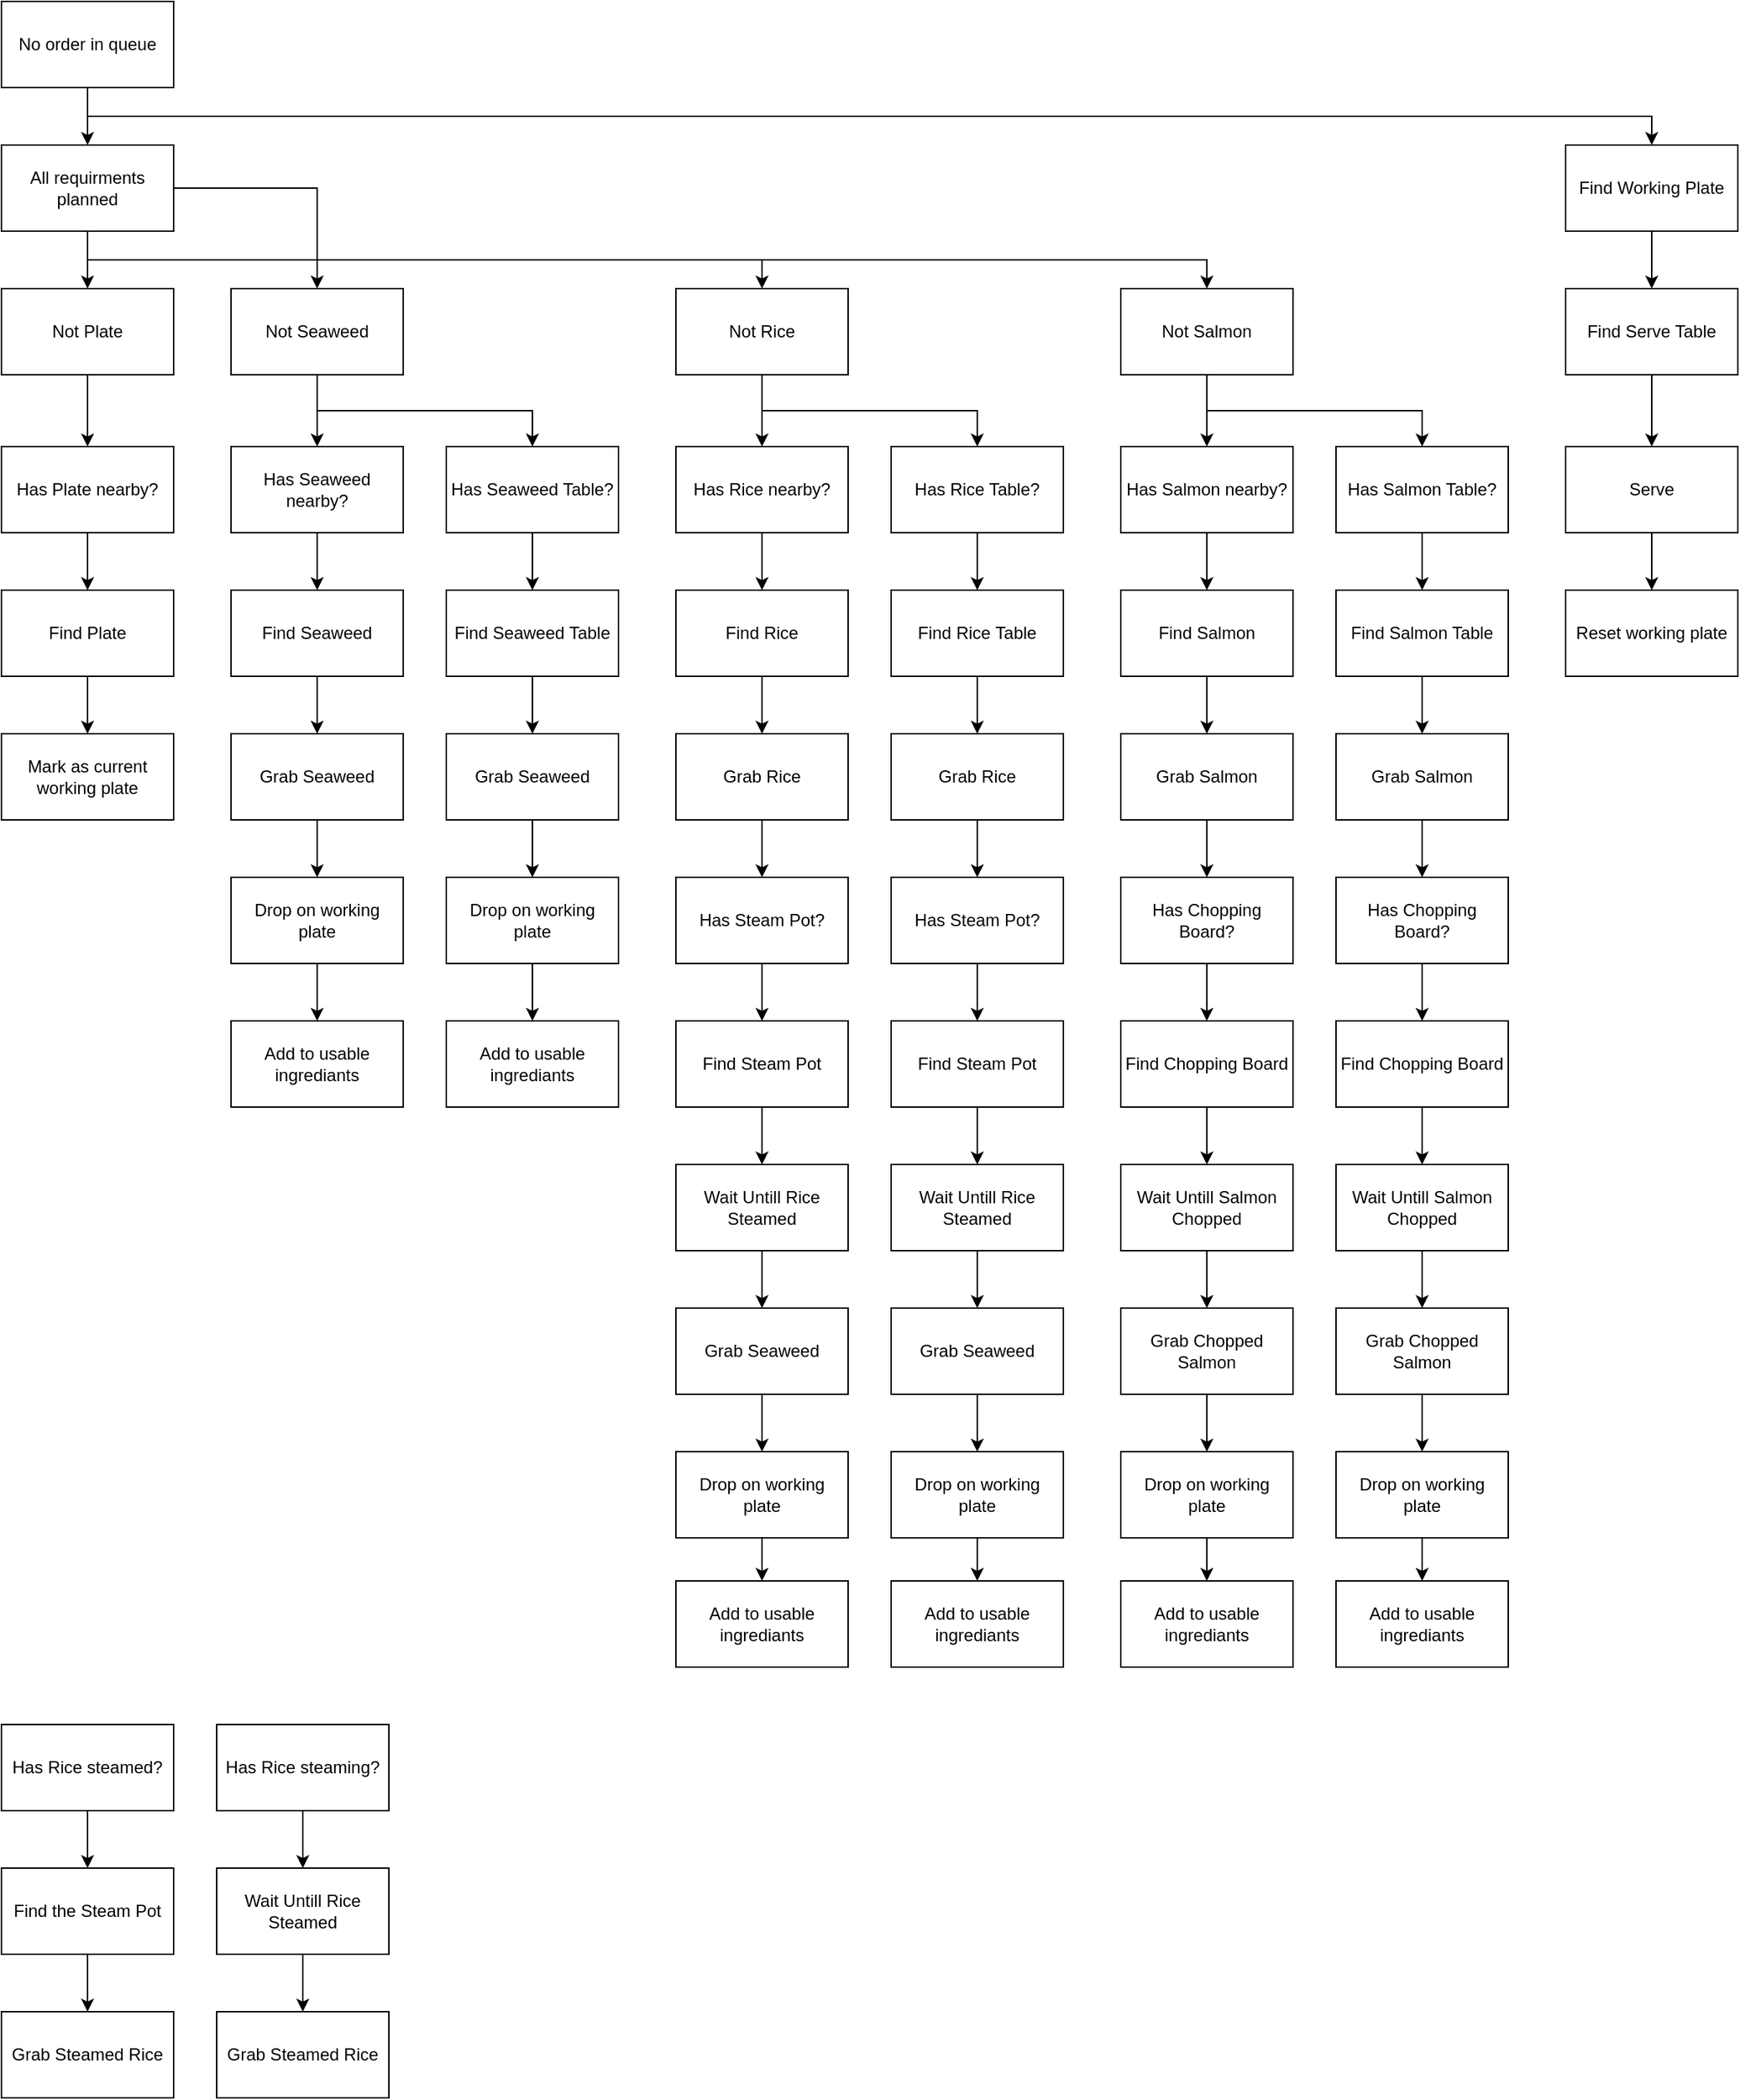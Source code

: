 <mxfile version="20.7.4" type="device"><diagram id="QrXGPA2lz0WJAmRanppE" name="NPC Design"><mxGraphModel dx="2694" dy="1243" grid="1" gridSize="10" guides="1" tooltips="1" connect="1" arrows="1" fold="1" page="1" pageScale="1" pageWidth="850" pageHeight="1100" math="0" shadow="0"><root><mxCell id="0"/><mxCell id="1" parent="0"/><mxCell id="VrhD2SoLIojtId_Nl57X-13" style="edgeStyle=elbowEdgeStyle;rounded=0;orthogonalLoop=1;jettySize=auto;html=1;elbow=vertical;" edge="1" parent="1" source="VrhD2SoLIojtId_Nl57X-8" target="VrhD2SoLIojtId_Nl57X-11"><mxGeometry relative="1" as="geometry"/></mxCell><mxCell id="j0DtVR5-zMIm_v8EddaR-72" style="edgeStyle=elbowEdgeStyle;rounded=0;orthogonalLoop=1;jettySize=auto;elbow=vertical;html=1;" edge="1" parent="1" source="VrhD2SoLIojtId_Nl57X-8" target="j0DtVR5-zMIm_v8EddaR-65"><mxGeometry relative="1" as="geometry"/></mxCell><mxCell id="VrhD2SoLIojtId_Nl57X-8" value="No order in queue" style="rounded=0;whiteSpace=wrap;html=1;spacing=4;" vertex="1" parent="1"><mxGeometry x="80" y="80" width="120" height="60" as="geometry"/></mxCell><mxCell id="VrhD2SoLIojtId_Nl57X-15" style="edgeStyle=orthogonalEdgeStyle;rounded=0;orthogonalLoop=1;jettySize=auto;html=1;" edge="1" parent="1" source="VrhD2SoLIojtId_Nl57X-11" target="VrhD2SoLIojtId_Nl57X-14"><mxGeometry relative="1" as="geometry"/></mxCell><mxCell id="VrhD2SoLIojtId_Nl57X-18" style="edgeStyle=elbowEdgeStyle;rounded=0;orthogonalLoop=1;jettySize=auto;html=1;elbow=vertical;" edge="1" parent="1" source="VrhD2SoLIojtId_Nl57X-11" target="VrhD2SoLIojtId_Nl57X-16"><mxGeometry relative="1" as="geometry"/></mxCell><mxCell id="VrhD2SoLIojtId_Nl57X-19" style="edgeStyle=elbowEdgeStyle;rounded=0;orthogonalLoop=1;jettySize=auto;elbow=vertical;html=1;" edge="1" parent="1" source="VrhD2SoLIojtId_Nl57X-11" target="VrhD2SoLIojtId_Nl57X-17"><mxGeometry relative="1" as="geometry"/></mxCell><mxCell id="VrhD2SoLIojtId_Nl57X-124" style="edgeStyle=elbowEdgeStyle;rounded=0;orthogonalLoop=1;jettySize=auto;elbow=vertical;html=1;" edge="1" parent="1" source="VrhD2SoLIojtId_Nl57X-11" target="VrhD2SoLIojtId_Nl57X-117"><mxGeometry relative="1" as="geometry"/></mxCell><mxCell id="VrhD2SoLIojtId_Nl57X-11" value="All requirments planned" style="rounded=0;whiteSpace=wrap;html=1;spacing=4;" vertex="1" parent="1"><mxGeometry x="80" y="180" width="120" height="60" as="geometry"/></mxCell><mxCell id="VrhD2SoLIojtId_Nl57X-21" style="edgeStyle=elbowEdgeStyle;rounded=0;orthogonalLoop=1;jettySize=auto;elbow=vertical;html=1;" edge="1" parent="1" source="VrhD2SoLIojtId_Nl57X-14" target="VrhD2SoLIojtId_Nl57X-20"><mxGeometry relative="1" as="geometry"/></mxCell><mxCell id="VrhD2SoLIojtId_Nl57X-52" style="edgeStyle=elbowEdgeStyle;rounded=0;orthogonalLoop=1;jettySize=auto;elbow=vertical;html=1;" edge="1" parent="1" source="VrhD2SoLIojtId_Nl57X-14" target="VrhD2SoLIojtId_Nl57X-51"><mxGeometry relative="1" as="geometry"/></mxCell><mxCell id="VrhD2SoLIojtId_Nl57X-14" value="Not Seaweed" style="rounded=0;whiteSpace=wrap;html=1;spacing=4;" vertex="1" parent="1"><mxGeometry x="240" y="280" width="120" height="60" as="geometry"/></mxCell><mxCell id="VrhD2SoLIojtId_Nl57X-27" style="edgeStyle=elbowEdgeStyle;rounded=0;orthogonalLoop=1;jettySize=auto;elbow=vertical;html=1;" edge="1" parent="1" source="VrhD2SoLIojtId_Nl57X-16" target="VrhD2SoLIojtId_Nl57X-26"><mxGeometry relative="1" as="geometry"/></mxCell><mxCell id="VrhD2SoLIojtId_Nl57X-62" style="edgeStyle=elbowEdgeStyle;rounded=0;orthogonalLoop=1;jettySize=auto;elbow=vertical;html=1;" edge="1" parent="1" source="VrhD2SoLIojtId_Nl57X-16" target="VrhD2SoLIojtId_Nl57X-58"><mxGeometry relative="1" as="geometry"/></mxCell><mxCell id="VrhD2SoLIojtId_Nl57X-16" value="Not Rice" style="rounded=0;whiteSpace=wrap;html=1;spacing=4;" vertex="1" parent="1"><mxGeometry x="550" y="280" width="120" height="60" as="geometry"/></mxCell><mxCell id="VrhD2SoLIojtId_Nl57X-50" style="edgeStyle=elbowEdgeStyle;rounded=0;orthogonalLoop=1;jettySize=auto;elbow=vertical;html=1;" edge="1" parent="1" source="VrhD2SoLIojtId_Nl57X-17" target="VrhD2SoLIojtId_Nl57X-40"><mxGeometry relative="1" as="geometry"><mxPoint x="920" y="350" as="sourcePoint"/></mxGeometry></mxCell><mxCell id="VrhD2SoLIojtId_Nl57X-100" style="edgeStyle=elbowEdgeStyle;rounded=0;orthogonalLoop=1;jettySize=auto;elbow=vertical;html=1;" edge="1" parent="1" source="VrhD2SoLIojtId_Nl57X-17" target="VrhD2SoLIojtId_Nl57X-98"><mxGeometry relative="1" as="geometry"><mxPoint x="920" y="350" as="sourcePoint"/></mxGeometry></mxCell><mxCell id="VrhD2SoLIojtId_Nl57X-17" value="Not Salmon" style="rounded=0;whiteSpace=wrap;html=1;spacing=4;" vertex="1" parent="1"><mxGeometry x="860" y="280" width="120" height="60" as="geometry"/></mxCell><mxCell id="VrhD2SoLIojtId_Nl57X-23" style="edgeStyle=elbowEdgeStyle;rounded=0;orthogonalLoop=1;jettySize=auto;elbow=vertical;html=1;" edge="1" parent="1" source="VrhD2SoLIojtId_Nl57X-20" target="VrhD2SoLIojtId_Nl57X-22"><mxGeometry relative="1" as="geometry"/></mxCell><mxCell id="VrhD2SoLIojtId_Nl57X-20" value="Has Seaweed Table?" style="rounded=0;whiteSpace=wrap;html=1;spacing=4;" vertex="1" parent="1"><mxGeometry x="390" y="390" width="120" height="60" as="geometry"/></mxCell><mxCell id="VrhD2SoLIojtId_Nl57X-25" style="edgeStyle=elbowEdgeStyle;rounded=0;orthogonalLoop=1;jettySize=auto;elbow=vertical;html=1;" edge="1" parent="1" source="VrhD2SoLIojtId_Nl57X-22" target="VrhD2SoLIojtId_Nl57X-24"><mxGeometry relative="1" as="geometry"/></mxCell><mxCell id="VrhD2SoLIojtId_Nl57X-22" value="Find Seaweed Table" style="rounded=0;whiteSpace=wrap;html=1;spacing=4;" vertex="1" parent="1"><mxGeometry x="390" y="490" width="120" height="60" as="geometry"/></mxCell><mxCell id="j0DtVR5-zMIm_v8EddaR-17" style="edgeStyle=elbowEdgeStyle;rounded=0;orthogonalLoop=1;jettySize=auto;elbow=vertical;html=1;" edge="1" parent="1" source="VrhD2SoLIojtId_Nl57X-24" target="j0DtVR5-zMIm_v8EddaR-16"><mxGeometry relative="1" as="geometry"/></mxCell><mxCell id="VrhD2SoLIojtId_Nl57X-24" value="Grab Seaweed" style="rounded=0;whiteSpace=wrap;html=1;spacing=4;" vertex="1" parent="1"><mxGeometry x="390" y="590" width="120" height="60" as="geometry"/></mxCell><mxCell id="VrhD2SoLIojtId_Nl57X-29" style="edgeStyle=elbowEdgeStyle;rounded=0;orthogonalLoop=1;jettySize=auto;elbow=vertical;html=1;" edge="1" parent="1" source="VrhD2SoLIojtId_Nl57X-26" target="VrhD2SoLIojtId_Nl57X-28"><mxGeometry relative="1" as="geometry"/></mxCell><mxCell id="VrhD2SoLIojtId_Nl57X-26" value="Has Rice Table?" style="rounded=0;whiteSpace=wrap;html=1;spacing=4;" vertex="1" parent="1"><mxGeometry x="700" y="390" width="120" height="60" as="geometry"/></mxCell><mxCell id="VrhD2SoLIojtId_Nl57X-31" style="edgeStyle=elbowEdgeStyle;rounded=0;orthogonalLoop=1;jettySize=auto;elbow=vertical;html=1;" edge="1" parent="1" source="VrhD2SoLIojtId_Nl57X-28" target="VrhD2SoLIojtId_Nl57X-30"><mxGeometry relative="1" as="geometry"/></mxCell><mxCell id="VrhD2SoLIojtId_Nl57X-28" value="Find Rice&amp;nbsp;Table" style="rounded=0;whiteSpace=wrap;html=1;spacing=4;" vertex="1" parent="1"><mxGeometry x="700" y="490" width="120" height="60" as="geometry"/></mxCell><mxCell id="VrhD2SoLIojtId_Nl57X-34" style="edgeStyle=elbowEdgeStyle;rounded=0;orthogonalLoop=1;jettySize=auto;elbow=vertical;html=1;" edge="1" parent="1" source="VrhD2SoLIojtId_Nl57X-30" target="VrhD2SoLIojtId_Nl57X-33"><mxGeometry relative="1" as="geometry"/></mxCell><mxCell id="VrhD2SoLIojtId_Nl57X-30" value="Grab Rice" style="rounded=0;whiteSpace=wrap;html=1;spacing=4;" vertex="1" parent="1"><mxGeometry x="700" y="590" width="120" height="60" as="geometry"/></mxCell><mxCell id="VrhD2SoLIojtId_Nl57X-37" style="edgeStyle=elbowEdgeStyle;rounded=0;orthogonalLoop=1;jettySize=auto;elbow=vertical;html=1;" edge="1" parent="1" source="VrhD2SoLIojtId_Nl57X-33" target="VrhD2SoLIojtId_Nl57X-35"><mxGeometry relative="1" as="geometry"/></mxCell><mxCell id="VrhD2SoLIojtId_Nl57X-33" value="Has Steam Pot?" style="rounded=0;whiteSpace=wrap;html=1;spacing=4;" vertex="1" parent="1"><mxGeometry x="700" y="690" width="120" height="60" as="geometry"/></mxCell><mxCell id="j0DtVR5-zMIm_v8EddaR-64" style="edgeStyle=elbowEdgeStyle;rounded=0;orthogonalLoop=1;jettySize=auto;elbow=vertical;html=1;" edge="1" parent="1" source="VrhD2SoLIojtId_Nl57X-35" target="j0DtVR5-zMIm_v8EddaR-58"><mxGeometry relative="1" as="geometry"/></mxCell><mxCell id="VrhD2SoLIojtId_Nl57X-35" value="Find Steam Pot" style="rounded=0;whiteSpace=wrap;html=1;spacing=4;" vertex="1" parent="1"><mxGeometry x="700" y="790" width="120" height="60" as="geometry"/></mxCell><mxCell id="VrhD2SoLIojtId_Nl57X-39" style="edgeStyle=elbowEdgeStyle;rounded=0;orthogonalLoop=1;jettySize=auto;elbow=vertical;html=1;" edge="1" parent="1" source="VrhD2SoLIojtId_Nl57X-40" target="VrhD2SoLIojtId_Nl57X-42"><mxGeometry relative="1" as="geometry"/></mxCell><mxCell id="VrhD2SoLIojtId_Nl57X-40" value="Has Salmon Table?" style="rounded=0;whiteSpace=wrap;html=1;spacing=4;" vertex="1" parent="1"><mxGeometry x="1010" y="390" width="120" height="60" as="geometry"/></mxCell><mxCell id="VrhD2SoLIojtId_Nl57X-41" style="edgeStyle=elbowEdgeStyle;rounded=0;orthogonalLoop=1;jettySize=auto;elbow=vertical;html=1;" edge="1" parent="1" source="VrhD2SoLIojtId_Nl57X-42" target="VrhD2SoLIojtId_Nl57X-44"><mxGeometry relative="1" as="geometry"/></mxCell><mxCell id="VrhD2SoLIojtId_Nl57X-42" value="Find Salmon Table" style="rounded=0;whiteSpace=wrap;html=1;spacing=4;" vertex="1" parent="1"><mxGeometry x="1010" y="490" width="120" height="60" as="geometry"/></mxCell><mxCell id="VrhD2SoLIojtId_Nl57X-43" style="edgeStyle=elbowEdgeStyle;rounded=0;orthogonalLoop=1;jettySize=auto;elbow=vertical;html=1;" edge="1" parent="1" source="VrhD2SoLIojtId_Nl57X-44" target="VrhD2SoLIojtId_Nl57X-46"><mxGeometry relative="1" as="geometry"/></mxCell><mxCell id="VrhD2SoLIojtId_Nl57X-44" value="Grab Salmon" style="rounded=0;whiteSpace=wrap;html=1;spacing=4;" vertex="1" parent="1"><mxGeometry x="1010" y="590" width="120" height="60" as="geometry"/></mxCell><mxCell id="VrhD2SoLIojtId_Nl57X-45" style="edgeStyle=elbowEdgeStyle;rounded=0;orthogonalLoop=1;jettySize=auto;elbow=vertical;html=1;" edge="1" parent="1" source="VrhD2SoLIojtId_Nl57X-46" target="VrhD2SoLIojtId_Nl57X-48"><mxGeometry relative="1" as="geometry"/></mxCell><mxCell id="VrhD2SoLIojtId_Nl57X-46" value="Has Chopping Board?" style="rounded=0;whiteSpace=wrap;html=1;spacing=4;" vertex="1" parent="1"><mxGeometry x="1010" y="690" width="120" height="60" as="geometry"/></mxCell><mxCell id="VrhD2SoLIojtId_Nl57X-47" style="edgeStyle=elbowEdgeStyle;rounded=0;orthogonalLoop=1;jettySize=auto;elbow=vertical;html=1;" edge="1" parent="1" source="VrhD2SoLIojtId_Nl57X-48" target="VrhD2SoLIojtId_Nl57X-49"><mxGeometry relative="1" as="geometry"/></mxCell><mxCell id="VrhD2SoLIojtId_Nl57X-48" value="Find Chopping Board" style="rounded=0;whiteSpace=wrap;html=1;spacing=4;" vertex="1" parent="1"><mxGeometry x="1010" y="790" width="120" height="60" as="geometry"/></mxCell><mxCell id="VrhD2SoLIojtId_Nl57X-116" style="edgeStyle=elbowEdgeStyle;rounded=0;orthogonalLoop=1;jettySize=auto;elbow=vertical;html=1;" edge="1" parent="1" source="VrhD2SoLIojtId_Nl57X-49" target="VrhD2SoLIojtId_Nl57X-115"><mxGeometry relative="1" as="geometry"/></mxCell><mxCell id="VrhD2SoLIojtId_Nl57X-49" value="Wait Untill Salmon Chopped" style="rounded=0;whiteSpace=wrap;html=1;spacing=4;" vertex="1" parent="1"><mxGeometry x="1010" y="890" width="120" height="60" as="geometry"/></mxCell><mxCell id="VrhD2SoLIojtId_Nl57X-54" style="edgeStyle=elbowEdgeStyle;rounded=0;orthogonalLoop=1;jettySize=auto;elbow=vertical;html=1;" edge="1" parent="1" source="VrhD2SoLIojtId_Nl57X-51" target="VrhD2SoLIojtId_Nl57X-53"><mxGeometry relative="1" as="geometry"/></mxCell><mxCell id="VrhD2SoLIojtId_Nl57X-51" value="Has Seaweed nearby?" style="rounded=0;whiteSpace=wrap;html=1;spacing=4;" vertex="1" parent="1"><mxGeometry x="240" y="390" width="120" height="60" as="geometry"/></mxCell><mxCell id="VrhD2SoLIojtId_Nl57X-56" style="edgeStyle=elbowEdgeStyle;rounded=0;orthogonalLoop=1;jettySize=auto;elbow=vertical;html=1;" edge="1" parent="1" source="VrhD2SoLIojtId_Nl57X-53" target="VrhD2SoLIojtId_Nl57X-55"><mxGeometry relative="1" as="geometry"/></mxCell><mxCell id="VrhD2SoLIojtId_Nl57X-53" value="Find Seaweed" style="rounded=0;whiteSpace=wrap;html=1;spacing=4;" vertex="1" parent="1"><mxGeometry x="240" y="490" width="120" height="60" as="geometry"/></mxCell><mxCell id="j0DtVR5-zMIm_v8EddaR-15" style="edgeStyle=elbowEdgeStyle;rounded=0;orthogonalLoop=1;jettySize=auto;elbow=vertical;html=1;" edge="1" parent="1" source="VrhD2SoLIojtId_Nl57X-55" target="j0DtVR5-zMIm_v8EddaR-14"><mxGeometry relative="1" as="geometry"/></mxCell><mxCell id="VrhD2SoLIojtId_Nl57X-55" value="Grab Seaweed" style="rounded=0;whiteSpace=wrap;html=1;spacing=4;" vertex="1" parent="1"><mxGeometry x="240" y="590" width="120" height="60" as="geometry"/></mxCell><mxCell id="VrhD2SoLIojtId_Nl57X-57" style="edgeStyle=elbowEdgeStyle;rounded=0;orthogonalLoop=1;jettySize=auto;elbow=vertical;html=1;" edge="1" parent="1" source="VrhD2SoLIojtId_Nl57X-58" target="VrhD2SoLIojtId_Nl57X-60"><mxGeometry relative="1" as="geometry"/></mxCell><mxCell id="VrhD2SoLIojtId_Nl57X-58" value="Has Rice nearby?" style="rounded=0;whiteSpace=wrap;html=1;spacing=4;" vertex="1" parent="1"><mxGeometry x="550" y="390" width="120" height="60" as="geometry"/></mxCell><mxCell id="VrhD2SoLIojtId_Nl57X-59" style="edgeStyle=elbowEdgeStyle;rounded=0;orthogonalLoop=1;jettySize=auto;elbow=vertical;html=1;" edge="1" parent="1" source="VrhD2SoLIojtId_Nl57X-60" target="VrhD2SoLIojtId_Nl57X-61"><mxGeometry relative="1" as="geometry"/></mxCell><mxCell id="VrhD2SoLIojtId_Nl57X-60" value="Find Rice" style="rounded=0;whiteSpace=wrap;html=1;spacing=4;" vertex="1" parent="1"><mxGeometry x="550" y="490" width="120" height="60" as="geometry"/></mxCell><mxCell id="VrhD2SoLIojtId_Nl57X-81" style="edgeStyle=elbowEdgeStyle;rounded=0;orthogonalLoop=1;jettySize=auto;elbow=vertical;html=1;" edge="1" parent="1" source="VrhD2SoLIojtId_Nl57X-61" target="VrhD2SoLIojtId_Nl57X-76"><mxGeometry relative="1" as="geometry"/></mxCell><mxCell id="VrhD2SoLIojtId_Nl57X-61" value="Grab Rice" style="rounded=0;whiteSpace=wrap;html=1;spacing=4;" vertex="1" parent="1"><mxGeometry x="550" y="590" width="120" height="60" as="geometry"/></mxCell><mxCell id="VrhD2SoLIojtId_Nl57X-75" style="edgeStyle=elbowEdgeStyle;rounded=0;orthogonalLoop=1;jettySize=auto;elbow=vertical;html=1;" edge="1" parent="1" source="VrhD2SoLIojtId_Nl57X-76" target="VrhD2SoLIojtId_Nl57X-78"><mxGeometry relative="1" as="geometry"/></mxCell><mxCell id="VrhD2SoLIojtId_Nl57X-76" value="Has Steam Pot?" style="rounded=0;whiteSpace=wrap;html=1;spacing=4;" vertex="1" parent="1"><mxGeometry x="550" y="690" width="120" height="60" as="geometry"/></mxCell><mxCell id="VrhD2SoLIojtId_Nl57X-77" style="edgeStyle=elbowEdgeStyle;rounded=0;orthogonalLoop=1;jettySize=auto;elbow=vertical;html=1;" edge="1" parent="1" source="VrhD2SoLIojtId_Nl57X-78" target="VrhD2SoLIojtId_Nl57X-79"><mxGeometry relative="1" as="geometry"/></mxCell><mxCell id="VrhD2SoLIojtId_Nl57X-78" value="Find Steam Pot" style="rounded=0;whiteSpace=wrap;html=1;spacing=4;" vertex="1" parent="1"><mxGeometry x="550" y="790" width="120" height="60" as="geometry"/></mxCell><mxCell id="j0DtVR5-zMIm_v8EddaR-56" style="edgeStyle=elbowEdgeStyle;rounded=0;orthogonalLoop=1;jettySize=auto;elbow=vertical;html=1;" edge="1" parent="1" source="VrhD2SoLIojtId_Nl57X-79" target="j0DtVR5-zMIm_v8EddaR-52"><mxGeometry relative="1" as="geometry"/></mxCell><mxCell id="VrhD2SoLIojtId_Nl57X-79" value="Wait Untill&amp;nbsp;Rice Steamed" style="rounded=0;whiteSpace=wrap;html=1;spacing=4;" vertex="1" parent="1"><mxGeometry x="550" y="890" width="120" height="60" as="geometry"/></mxCell><mxCell id="VrhD2SoLIojtId_Nl57X-112" style="edgeStyle=elbowEdgeStyle;rounded=0;orthogonalLoop=1;jettySize=auto;elbow=vertical;html=1;" edge="1" parent="1" source="VrhD2SoLIojtId_Nl57X-98" target="VrhD2SoLIojtId_Nl57X-101"><mxGeometry relative="1" as="geometry"/></mxCell><mxCell id="VrhD2SoLIojtId_Nl57X-98" value="Has Salmon nearby?" style="rounded=0;whiteSpace=wrap;html=1;spacing=4;" vertex="1" parent="1"><mxGeometry x="860" y="390" width="120" height="60" as="geometry"/></mxCell><mxCell id="VrhD2SoLIojtId_Nl57X-111" style="edgeStyle=elbowEdgeStyle;rounded=0;orthogonalLoop=1;jettySize=auto;elbow=vertical;html=1;" edge="1" parent="1" source="VrhD2SoLIojtId_Nl57X-101" target="VrhD2SoLIojtId_Nl57X-103"><mxGeometry relative="1" as="geometry"/></mxCell><mxCell id="VrhD2SoLIojtId_Nl57X-101" value="Find Salmon" style="rounded=0;whiteSpace=wrap;html=1;spacing=4;" vertex="1" parent="1"><mxGeometry x="860" y="490" width="120" height="60" as="geometry"/></mxCell><mxCell id="VrhD2SoLIojtId_Nl57X-102" style="edgeStyle=elbowEdgeStyle;rounded=0;orthogonalLoop=1;jettySize=auto;elbow=vertical;html=1;" edge="1" parent="1" source="VrhD2SoLIojtId_Nl57X-103" target="VrhD2SoLIojtId_Nl57X-105"><mxGeometry relative="1" as="geometry"/></mxCell><mxCell id="VrhD2SoLIojtId_Nl57X-103" value="Grab Salmon" style="rounded=0;whiteSpace=wrap;html=1;spacing=4;" vertex="1" parent="1"><mxGeometry x="860" y="590" width="120" height="60" as="geometry"/></mxCell><mxCell id="VrhD2SoLIojtId_Nl57X-104" style="edgeStyle=elbowEdgeStyle;rounded=0;orthogonalLoop=1;jettySize=auto;elbow=vertical;html=1;" edge="1" parent="1" source="VrhD2SoLIojtId_Nl57X-105" target="VrhD2SoLIojtId_Nl57X-107"><mxGeometry relative="1" as="geometry"/></mxCell><mxCell id="VrhD2SoLIojtId_Nl57X-105" value="Has Chopping Board?" style="rounded=0;whiteSpace=wrap;html=1;spacing=4;" vertex="1" parent="1"><mxGeometry x="860" y="690" width="120" height="60" as="geometry"/></mxCell><mxCell id="VrhD2SoLIojtId_Nl57X-106" style="edgeStyle=elbowEdgeStyle;rounded=0;orthogonalLoop=1;jettySize=auto;elbow=vertical;html=1;" edge="1" parent="1" source="VrhD2SoLIojtId_Nl57X-107" target="VrhD2SoLIojtId_Nl57X-108"><mxGeometry relative="1" as="geometry"/></mxCell><mxCell id="VrhD2SoLIojtId_Nl57X-107" value="Find Chopping Board" style="rounded=0;whiteSpace=wrap;html=1;spacing=4;" vertex="1" parent="1"><mxGeometry x="860" y="790" width="120" height="60" as="geometry"/></mxCell><mxCell id="VrhD2SoLIojtId_Nl57X-114" style="edgeStyle=elbowEdgeStyle;rounded=0;orthogonalLoop=1;jettySize=auto;elbow=vertical;html=1;" edge="1" parent="1" source="VrhD2SoLIojtId_Nl57X-108" target="VrhD2SoLIojtId_Nl57X-113"><mxGeometry relative="1" as="geometry"/></mxCell><mxCell id="VrhD2SoLIojtId_Nl57X-108" value="Wait Untill Salmon Chopped" style="rounded=0;whiteSpace=wrap;html=1;spacing=4;" vertex="1" parent="1"><mxGeometry x="860" y="890" width="120" height="60" as="geometry"/></mxCell><mxCell id="j0DtVR5-zMIm_v8EddaR-33" style="edgeStyle=elbowEdgeStyle;rounded=0;orthogonalLoop=1;jettySize=auto;elbow=vertical;html=1;" edge="1" parent="1" source="VrhD2SoLIojtId_Nl57X-113" target="j0DtVR5-zMIm_v8EddaR-31"><mxGeometry relative="1" as="geometry"/></mxCell><mxCell id="VrhD2SoLIojtId_Nl57X-113" value="Grab Chopped Salmon" style="rounded=0;whiteSpace=wrap;html=1;spacing=4;" vertex="1" parent="1"><mxGeometry x="860" y="990" width="120" height="60" as="geometry"/></mxCell><mxCell id="j0DtVR5-zMIm_v8EddaR-37" style="edgeStyle=elbowEdgeStyle;rounded=0;orthogonalLoop=1;jettySize=auto;elbow=vertical;html=1;" edge="1" parent="1" source="VrhD2SoLIojtId_Nl57X-115" target="j0DtVR5-zMIm_v8EddaR-35"><mxGeometry relative="1" as="geometry"/></mxCell><mxCell id="VrhD2SoLIojtId_Nl57X-115" value="Grab Chopped Salmon" style="rounded=0;whiteSpace=wrap;html=1;spacing=4;" vertex="1" parent="1"><mxGeometry x="1010" y="990" width="120" height="60" as="geometry"/></mxCell><mxCell id="VrhD2SoLIojtId_Nl57X-119" style="edgeStyle=elbowEdgeStyle;rounded=0;orthogonalLoop=1;jettySize=auto;elbow=vertical;html=1;" edge="1" parent="1" source="VrhD2SoLIojtId_Nl57X-117" target="VrhD2SoLIojtId_Nl57X-118"><mxGeometry relative="1" as="geometry"><mxPoint x="290" y="340" as="sourcePoint"/></mxGeometry></mxCell><mxCell id="VrhD2SoLIojtId_Nl57X-117" value="Not Plate" style="rounded=0;whiteSpace=wrap;html=1;spacing=4;" vertex="1" parent="1"><mxGeometry x="80" y="280" width="120" height="60" as="geometry"/></mxCell><mxCell id="VrhD2SoLIojtId_Nl57X-121" style="edgeStyle=elbowEdgeStyle;rounded=0;orthogonalLoop=1;jettySize=auto;elbow=vertical;html=1;" edge="1" parent="1" source="VrhD2SoLIojtId_Nl57X-118" target="VrhD2SoLIojtId_Nl57X-120"><mxGeometry relative="1" as="geometry"/></mxCell><mxCell id="VrhD2SoLIojtId_Nl57X-118" value="Has Plate nearby?" style="rounded=0;whiteSpace=wrap;html=1;spacing=4;" vertex="1" parent="1"><mxGeometry x="80" y="390" width="120" height="60" as="geometry"/></mxCell><mxCell id="VrhD2SoLIojtId_Nl57X-123" style="edgeStyle=elbowEdgeStyle;rounded=0;orthogonalLoop=1;jettySize=auto;elbow=vertical;html=1;entryX=0.5;entryY=0;entryDx=0;entryDy=0;" edge="1" parent="1" source="VrhD2SoLIojtId_Nl57X-120" target="j0DtVR5-zMIm_v8EddaR-12"><mxGeometry relative="1" as="geometry"><mxPoint x="140.0" y="590" as="targetPoint"/></mxGeometry></mxCell><mxCell id="VrhD2SoLIojtId_Nl57X-120" value="Find Plate" style="rounded=0;whiteSpace=wrap;html=1;spacing=4;" vertex="1" parent="1"><mxGeometry x="80" y="490" width="120" height="60" as="geometry"/></mxCell><mxCell id="j0DtVR5-zMIm_v8EddaR-10" style="edgeStyle=elbowEdgeStyle;rounded=0;orthogonalLoop=1;jettySize=auto;elbow=vertical;html=1;entryX=0.5;entryY=0;entryDx=0;entryDy=0;" edge="1" parent="1" target="j0DtVR5-zMIm_v8EddaR-8"><mxGeometry relative="1" as="geometry"><mxPoint x="140" y="450" as="sourcePoint"/></mxGeometry></mxCell><mxCell id="j0DtVR5-zMIm_v8EddaR-11" style="edgeStyle=elbowEdgeStyle;rounded=0;orthogonalLoop=1;jettySize=auto;elbow=vertical;html=1;" edge="1" parent="1" target="j0DtVR5-zMIm_v8EddaR-9"><mxGeometry relative="1" as="geometry"><mxPoint x="140" y="550" as="sourcePoint"/></mxGeometry></mxCell><mxCell id="j0DtVR5-zMIm_v8EddaR-12" value="Mark as current working plate" style="rounded=0;whiteSpace=wrap;html=1;spacing=4;" vertex="1" parent="1"><mxGeometry x="80" y="590" width="120" height="60" as="geometry"/></mxCell><mxCell id="j0DtVR5-zMIm_v8EddaR-21" style="edgeStyle=elbowEdgeStyle;rounded=0;orthogonalLoop=1;jettySize=auto;elbow=vertical;html=1;" edge="1" parent="1" source="j0DtVR5-zMIm_v8EddaR-14" target="j0DtVR5-zMIm_v8EddaR-20"><mxGeometry relative="1" as="geometry"/></mxCell><mxCell id="j0DtVR5-zMIm_v8EddaR-14" value="Drop on working plate" style="rounded=0;whiteSpace=wrap;html=1;spacing=4;" vertex="1" parent="1"><mxGeometry x="240" y="690" width="120" height="60" as="geometry"/></mxCell><mxCell id="j0DtVR5-zMIm_v8EddaR-23" style="edgeStyle=elbowEdgeStyle;rounded=0;orthogonalLoop=1;jettySize=auto;elbow=vertical;html=1;" edge="1" parent="1" source="j0DtVR5-zMIm_v8EddaR-16" target="j0DtVR5-zMIm_v8EddaR-22"><mxGeometry relative="1" as="geometry"/></mxCell><mxCell id="j0DtVR5-zMIm_v8EddaR-16" value="Drop on working plate" style="rounded=0;whiteSpace=wrap;html=1;spacing=4;" vertex="1" parent="1"><mxGeometry x="390" y="690" width="120" height="60" as="geometry"/></mxCell><mxCell id="j0DtVR5-zMIm_v8EddaR-20" value="Add to usable ingrediants" style="rounded=0;whiteSpace=wrap;html=1;spacing=4;" vertex="1" parent="1"><mxGeometry x="240" y="790" width="120" height="60" as="geometry"/></mxCell><mxCell id="j0DtVR5-zMIm_v8EddaR-22" value="Add to usable ingrediants" style="rounded=0;whiteSpace=wrap;html=1;spacing=4;" vertex="1" parent="1"><mxGeometry x="390" y="790" width="120" height="60" as="geometry"/></mxCell><mxCell id="j0DtVR5-zMIm_v8EddaR-30" style="edgeStyle=elbowEdgeStyle;rounded=0;orthogonalLoop=1;jettySize=auto;elbow=vertical;html=1;" edge="1" parent="1" source="j0DtVR5-zMIm_v8EddaR-31" target="j0DtVR5-zMIm_v8EddaR-32"><mxGeometry relative="1" as="geometry"/></mxCell><mxCell id="j0DtVR5-zMIm_v8EddaR-31" value="Drop on working plate" style="rounded=0;whiteSpace=wrap;html=1;spacing=4;" vertex="1" parent="1"><mxGeometry x="860" y="1090" width="120" height="60" as="geometry"/></mxCell><mxCell id="j0DtVR5-zMIm_v8EddaR-32" value="Add to usable ingrediants" style="rounded=0;whiteSpace=wrap;html=1;spacing=4;" vertex="1" parent="1"><mxGeometry x="860" y="1180" width="120" height="60" as="geometry"/></mxCell><mxCell id="j0DtVR5-zMIm_v8EddaR-34" style="edgeStyle=elbowEdgeStyle;rounded=0;orthogonalLoop=1;jettySize=auto;elbow=vertical;html=1;" edge="1" parent="1" source="j0DtVR5-zMIm_v8EddaR-35" target="j0DtVR5-zMIm_v8EddaR-36"><mxGeometry relative="1" as="geometry"/></mxCell><mxCell id="j0DtVR5-zMIm_v8EddaR-35" value="Drop on working plate" style="rounded=0;whiteSpace=wrap;html=1;spacing=4;" vertex="1" parent="1"><mxGeometry x="1010" y="1090" width="120" height="60" as="geometry"/></mxCell><mxCell id="j0DtVR5-zMIm_v8EddaR-36" value="Add to usable ingrediants" style="rounded=0;whiteSpace=wrap;html=1;spacing=4;" vertex="1" parent="1"><mxGeometry x="1010" y="1180" width="120" height="60" as="geometry"/></mxCell><mxCell id="j0DtVR5-zMIm_v8EddaR-40" style="edgeStyle=elbowEdgeStyle;rounded=0;orthogonalLoop=1;jettySize=auto;elbow=vertical;html=1;" edge="1" parent="1" source="j0DtVR5-zMIm_v8EddaR-41" target="j0DtVR5-zMIm_v8EddaR-48"><mxGeometry relative="1" as="geometry"/></mxCell><mxCell id="j0DtVR5-zMIm_v8EddaR-41" value="Has Rice steaming?" style="rounded=0;whiteSpace=wrap;html=1;spacing=4;" vertex="1" parent="1"><mxGeometry x="230" y="1280" width="120" height="60" as="geometry"/></mxCell><mxCell id="j0DtVR5-zMIm_v8EddaR-42" style="edgeStyle=elbowEdgeStyle;rounded=0;orthogonalLoop=1;jettySize=auto;elbow=vertical;html=1;" edge="1" parent="1" source="j0DtVR5-zMIm_v8EddaR-43" target="j0DtVR5-zMIm_v8EddaR-45"><mxGeometry relative="1" as="geometry"/></mxCell><mxCell id="j0DtVR5-zMIm_v8EddaR-43" value="Has Rice steamed?" style="rounded=0;whiteSpace=wrap;html=1;spacing=4;" vertex="1" parent="1"><mxGeometry x="80" y="1280" width="120" height="60" as="geometry"/></mxCell><mxCell id="j0DtVR5-zMIm_v8EddaR-44" style="edgeStyle=elbowEdgeStyle;rounded=0;orthogonalLoop=1;jettySize=auto;elbow=vertical;html=1;" edge="1" parent="1" source="j0DtVR5-zMIm_v8EddaR-45" target="j0DtVR5-zMIm_v8EddaR-46"><mxGeometry relative="1" as="geometry"/></mxCell><mxCell id="j0DtVR5-zMIm_v8EddaR-45" value="Find the Steam Pot" style="rounded=0;whiteSpace=wrap;html=1;spacing=4;" vertex="1" parent="1"><mxGeometry x="80" y="1380" width="120" height="60" as="geometry"/></mxCell><mxCell id="j0DtVR5-zMIm_v8EddaR-46" value="Grab Steamed Rice" style="rounded=0;whiteSpace=wrap;html=1;spacing=4;" vertex="1" parent="1"><mxGeometry x="80" y="1480" width="120" height="60" as="geometry"/></mxCell><mxCell id="j0DtVR5-zMIm_v8EddaR-47" style="edgeStyle=elbowEdgeStyle;rounded=0;orthogonalLoop=1;jettySize=auto;elbow=vertical;html=1;" edge="1" parent="1" source="j0DtVR5-zMIm_v8EddaR-48" target="j0DtVR5-zMIm_v8EddaR-49"><mxGeometry relative="1" as="geometry"/></mxCell><mxCell id="j0DtVR5-zMIm_v8EddaR-48" value="Wait Untill Rice Steamed" style="rounded=0;whiteSpace=wrap;html=1;spacing=4;" vertex="1" parent="1"><mxGeometry x="230" y="1380" width="120" height="60" as="geometry"/></mxCell><mxCell id="j0DtVR5-zMIm_v8EddaR-49" value="Grab Steamed Rice" style="rounded=0;whiteSpace=wrap;html=1;spacing=4;" vertex="1" parent="1"><mxGeometry x="230" y="1480" width="120" height="60" as="geometry"/></mxCell><mxCell id="j0DtVR5-zMIm_v8EddaR-51" style="edgeStyle=elbowEdgeStyle;rounded=0;orthogonalLoop=1;jettySize=auto;elbow=vertical;html=1;" edge="1" parent="1" source="j0DtVR5-zMIm_v8EddaR-52" target="j0DtVR5-zMIm_v8EddaR-54"><mxGeometry relative="1" as="geometry"/></mxCell><mxCell id="j0DtVR5-zMIm_v8EddaR-52" value="Grab Seaweed" style="rounded=0;whiteSpace=wrap;html=1;spacing=4;" vertex="1" parent="1"><mxGeometry x="550" y="990" width="120" height="60" as="geometry"/></mxCell><mxCell id="j0DtVR5-zMIm_v8EddaR-53" style="edgeStyle=elbowEdgeStyle;rounded=0;orthogonalLoop=1;jettySize=auto;elbow=vertical;html=1;" edge="1" parent="1" source="j0DtVR5-zMIm_v8EddaR-54" target="j0DtVR5-zMIm_v8EddaR-55"><mxGeometry relative="1" as="geometry"/></mxCell><mxCell id="j0DtVR5-zMIm_v8EddaR-54" value="Drop on working plate" style="rounded=0;whiteSpace=wrap;html=1;spacing=4;" vertex="1" parent="1"><mxGeometry x="550" y="1090" width="120" height="60" as="geometry"/></mxCell><mxCell id="j0DtVR5-zMIm_v8EddaR-55" value="Add to usable ingrediants" style="rounded=0;whiteSpace=wrap;html=1;spacing=4;" vertex="1" parent="1"><mxGeometry x="550" y="1180" width="120" height="60" as="geometry"/></mxCell><mxCell id="j0DtVR5-zMIm_v8EddaR-57" style="edgeStyle=elbowEdgeStyle;rounded=0;orthogonalLoop=1;jettySize=auto;elbow=vertical;html=1;" edge="1" parent="1" source="j0DtVR5-zMIm_v8EddaR-58" target="j0DtVR5-zMIm_v8EddaR-60"><mxGeometry relative="1" as="geometry"/></mxCell><mxCell id="j0DtVR5-zMIm_v8EddaR-58" value="Wait Untill&amp;nbsp;Rice Steamed" style="rounded=0;whiteSpace=wrap;html=1;spacing=4;" vertex="1" parent="1"><mxGeometry x="700" y="890" width="120" height="60" as="geometry"/></mxCell><mxCell id="j0DtVR5-zMIm_v8EddaR-59" style="edgeStyle=elbowEdgeStyle;rounded=0;orthogonalLoop=1;jettySize=auto;elbow=vertical;html=1;" edge="1" parent="1" source="j0DtVR5-zMIm_v8EddaR-60" target="j0DtVR5-zMIm_v8EddaR-62"><mxGeometry relative="1" as="geometry"/></mxCell><mxCell id="j0DtVR5-zMIm_v8EddaR-60" value="Grab Seaweed" style="rounded=0;whiteSpace=wrap;html=1;spacing=4;" vertex="1" parent="1"><mxGeometry x="700" y="990" width="120" height="60" as="geometry"/></mxCell><mxCell id="j0DtVR5-zMIm_v8EddaR-61" style="edgeStyle=elbowEdgeStyle;rounded=0;orthogonalLoop=1;jettySize=auto;elbow=vertical;html=1;" edge="1" parent="1" source="j0DtVR5-zMIm_v8EddaR-62" target="j0DtVR5-zMIm_v8EddaR-63"><mxGeometry relative="1" as="geometry"/></mxCell><mxCell id="j0DtVR5-zMIm_v8EddaR-62" value="Drop on working plate" style="rounded=0;whiteSpace=wrap;html=1;spacing=4;" vertex="1" parent="1"><mxGeometry x="700" y="1090" width="120" height="60" as="geometry"/></mxCell><mxCell id="j0DtVR5-zMIm_v8EddaR-63" value="Add to usable ingrediants" style="rounded=0;whiteSpace=wrap;html=1;spacing=4;" vertex="1" parent="1"><mxGeometry x="700" y="1180" width="120" height="60" as="geometry"/></mxCell><mxCell id="j0DtVR5-zMIm_v8EddaR-68" style="edgeStyle=elbowEdgeStyle;rounded=0;orthogonalLoop=1;jettySize=auto;elbow=vertical;html=1;" edge="1" parent="1" source="j0DtVR5-zMIm_v8EddaR-65" target="j0DtVR5-zMIm_v8EddaR-66"><mxGeometry relative="1" as="geometry"/></mxCell><mxCell id="j0DtVR5-zMIm_v8EddaR-65" value="Find Working Plate" style="rounded=0;whiteSpace=wrap;html=1;spacing=4;" vertex="1" parent="1"><mxGeometry x="1170" y="180" width="120" height="60" as="geometry"/></mxCell><mxCell id="j0DtVR5-zMIm_v8EddaR-69" style="edgeStyle=elbowEdgeStyle;rounded=0;orthogonalLoop=1;jettySize=auto;elbow=vertical;html=1;" edge="1" parent="1" source="j0DtVR5-zMIm_v8EddaR-66" target="j0DtVR5-zMIm_v8EddaR-67"><mxGeometry relative="1" as="geometry"/></mxCell><mxCell id="j0DtVR5-zMIm_v8EddaR-66" value="Find&amp;nbsp;Serve Table" style="rounded=0;whiteSpace=wrap;html=1;spacing=4;" vertex="1" parent="1"><mxGeometry x="1170" y="280" width="120" height="60" as="geometry"/></mxCell><mxCell id="j0DtVR5-zMIm_v8EddaR-71" style="edgeStyle=elbowEdgeStyle;rounded=0;orthogonalLoop=1;jettySize=auto;elbow=vertical;html=1;" edge="1" parent="1" source="j0DtVR5-zMIm_v8EddaR-67" target="j0DtVR5-zMIm_v8EddaR-70"><mxGeometry relative="1" as="geometry"/></mxCell><mxCell id="j0DtVR5-zMIm_v8EddaR-67" value="Serve" style="rounded=0;whiteSpace=wrap;html=1;spacing=4;" vertex="1" parent="1"><mxGeometry x="1170" y="390" width="120" height="60" as="geometry"/></mxCell><mxCell id="j0DtVR5-zMIm_v8EddaR-70" value="Reset working plate" style="rounded=0;whiteSpace=wrap;html=1;spacing=4;" vertex="1" parent="1"><mxGeometry x="1170" y="490" width="120" height="60" as="geometry"/></mxCell></root></mxGraphModel></diagram></mxfile>